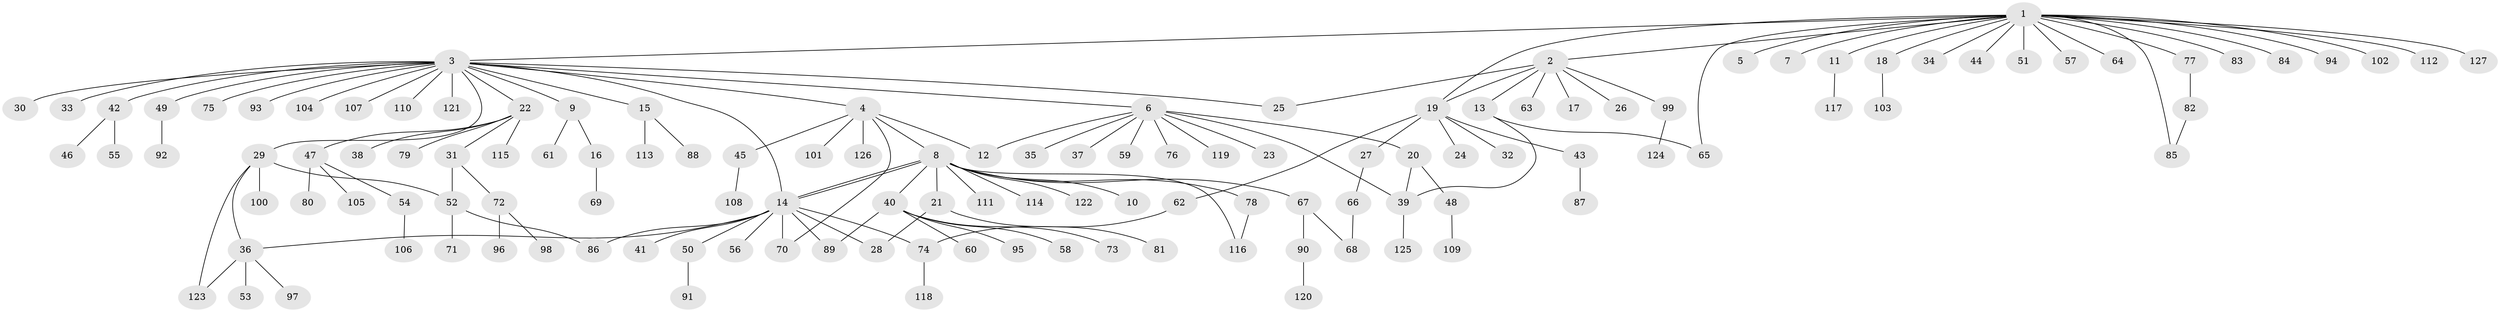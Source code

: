 // Generated by graph-tools (version 1.1) at 2025/11/02/27/25 16:11:14]
// undirected, 127 vertices, 145 edges
graph export_dot {
graph [start="1"]
  node [color=gray90,style=filled];
  1;
  2;
  3;
  4;
  5;
  6;
  7;
  8;
  9;
  10;
  11;
  12;
  13;
  14;
  15;
  16;
  17;
  18;
  19;
  20;
  21;
  22;
  23;
  24;
  25;
  26;
  27;
  28;
  29;
  30;
  31;
  32;
  33;
  34;
  35;
  36;
  37;
  38;
  39;
  40;
  41;
  42;
  43;
  44;
  45;
  46;
  47;
  48;
  49;
  50;
  51;
  52;
  53;
  54;
  55;
  56;
  57;
  58;
  59;
  60;
  61;
  62;
  63;
  64;
  65;
  66;
  67;
  68;
  69;
  70;
  71;
  72;
  73;
  74;
  75;
  76;
  77;
  78;
  79;
  80;
  81;
  82;
  83;
  84;
  85;
  86;
  87;
  88;
  89;
  90;
  91;
  92;
  93;
  94;
  95;
  96;
  97;
  98;
  99;
  100;
  101;
  102;
  103;
  104;
  105;
  106;
  107;
  108;
  109;
  110;
  111;
  112;
  113;
  114;
  115;
  116;
  117;
  118;
  119;
  120;
  121;
  122;
  123;
  124;
  125;
  126;
  127;
  1 -- 2;
  1 -- 3;
  1 -- 5;
  1 -- 7;
  1 -- 11;
  1 -- 18;
  1 -- 19;
  1 -- 34;
  1 -- 44;
  1 -- 51;
  1 -- 57;
  1 -- 64;
  1 -- 65;
  1 -- 77;
  1 -- 83;
  1 -- 84;
  1 -- 85;
  1 -- 94;
  1 -- 102;
  1 -- 112;
  1 -- 127;
  2 -- 13;
  2 -- 17;
  2 -- 19;
  2 -- 25;
  2 -- 26;
  2 -- 63;
  2 -- 99;
  3 -- 4;
  3 -- 6;
  3 -- 9;
  3 -- 14;
  3 -- 15;
  3 -- 22;
  3 -- 25;
  3 -- 29;
  3 -- 30;
  3 -- 33;
  3 -- 42;
  3 -- 49;
  3 -- 75;
  3 -- 93;
  3 -- 104;
  3 -- 107;
  3 -- 110;
  3 -- 121;
  4 -- 8;
  4 -- 12;
  4 -- 45;
  4 -- 70;
  4 -- 101;
  4 -- 126;
  6 -- 12;
  6 -- 20;
  6 -- 23;
  6 -- 35;
  6 -- 37;
  6 -- 39;
  6 -- 59;
  6 -- 76;
  6 -- 119;
  8 -- 10;
  8 -- 14;
  8 -- 14;
  8 -- 21;
  8 -- 40;
  8 -- 67;
  8 -- 78;
  8 -- 111;
  8 -- 114;
  8 -- 116;
  8 -- 122;
  9 -- 16;
  9 -- 61;
  11 -- 117;
  13 -- 39;
  13 -- 65;
  14 -- 28;
  14 -- 36;
  14 -- 41;
  14 -- 50;
  14 -- 56;
  14 -- 70;
  14 -- 74;
  14 -- 86;
  14 -- 89;
  15 -- 88;
  15 -- 113;
  16 -- 69;
  18 -- 103;
  19 -- 24;
  19 -- 27;
  19 -- 32;
  19 -- 43;
  19 -- 62;
  20 -- 39;
  20 -- 48;
  21 -- 28;
  21 -- 81;
  22 -- 31;
  22 -- 38;
  22 -- 47;
  22 -- 79;
  22 -- 115;
  27 -- 66;
  29 -- 36;
  29 -- 52;
  29 -- 100;
  29 -- 123;
  31 -- 52;
  31 -- 72;
  36 -- 53;
  36 -- 97;
  36 -- 123;
  39 -- 125;
  40 -- 58;
  40 -- 60;
  40 -- 73;
  40 -- 89;
  40 -- 95;
  42 -- 46;
  42 -- 55;
  43 -- 87;
  45 -- 108;
  47 -- 54;
  47 -- 80;
  47 -- 105;
  48 -- 109;
  49 -- 92;
  50 -- 91;
  52 -- 71;
  52 -- 86;
  54 -- 106;
  62 -- 74;
  66 -- 68;
  67 -- 68;
  67 -- 90;
  72 -- 96;
  72 -- 98;
  74 -- 118;
  77 -- 82;
  78 -- 116;
  82 -- 85;
  90 -- 120;
  99 -- 124;
}
